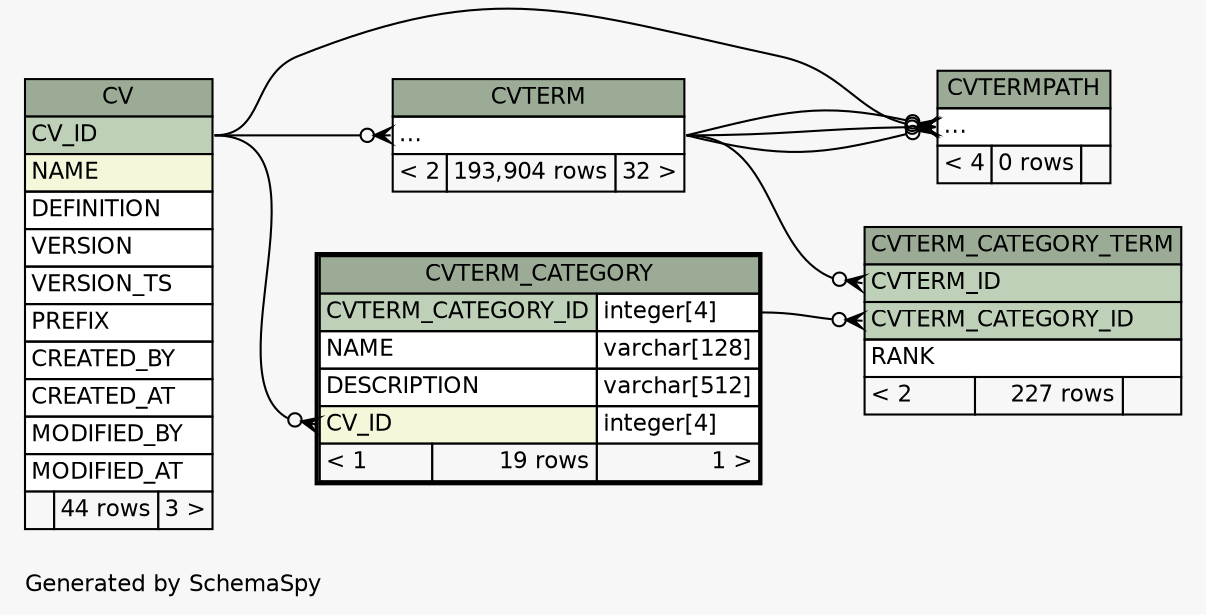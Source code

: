 // dot 2.38.0 on Windows 10 10.0
// SchemaSpy rev Unknown
digraph "twoDegreesRelationshipsDiagram" {
  graph [
    rankdir="RL"
    bgcolor="#f7f7f7"
    label="\nGenerated by SchemaSpy"
    labeljust="l"
    nodesep="0.18"
    ranksep="0.46"
    fontname="Helvetica"
    fontsize="11"
  ];
  node [
    fontname="Helvetica"
    fontsize="11"
    shape="plaintext"
  ];
  edge [
    arrowsize="0.8"
  ];
  "CVTERM":"elipses":w -> "CV":"CV_ID":e [arrowhead=none dir=back arrowtail=crowodot];
  "CVTERM_CATEGORY":"CV_ID":w -> "CV":"CV_ID":e [arrowhead=none dir=back arrowtail=crowodot];
  "CVTERM_CATEGORY_TERM":"CVTERM_CATEGORY_ID":w -> "CVTERM_CATEGORY":"CVTERM_CATEGORY_ID.type":e [arrowhead=none dir=back arrowtail=crowodot];
  "CVTERM_CATEGORY_TERM":"CVTERM_ID":w -> "CVTERM":"elipses":e [arrowhead=none dir=back arrowtail=crowodot];
  "CVTERMPATH":"elipses":w -> "CV":"CV_ID":e [arrowhead=none dir=back arrowtail=crowodot];
  "CVTERMPATH":"elipses":w -> "CVTERM":"elipses":e [arrowhead=none dir=back arrowtail=crowodot];
  "CVTERMPATH":"elipses":w -> "CVTERM":"elipses":e [arrowhead=none dir=back arrowtail=crowodot];
  "CVTERMPATH":"elipses":w -> "CVTERM":"elipses":e [arrowhead=none dir=back arrowtail=crowodot];
  "CV" [
    label=<
    <TABLE BORDER="0" CELLBORDER="1" CELLSPACING="0" BGCOLOR="#ffffff">
      <TR><TD COLSPAN="3" BGCOLOR="#9bab96" ALIGN="CENTER">CV</TD></TR>
      <TR><TD PORT="CV_ID" COLSPAN="3" BGCOLOR="#bed1b8" ALIGN="LEFT">CV_ID</TD></TR>
      <TR><TD PORT="NAME" COLSPAN="3" BGCOLOR="#f4f7da" ALIGN="LEFT">NAME</TD></TR>
      <TR><TD PORT="DEFINITION" COLSPAN="3" ALIGN="LEFT">DEFINITION</TD></TR>
      <TR><TD PORT="VERSION" COLSPAN="3" ALIGN="LEFT">VERSION</TD></TR>
      <TR><TD PORT="VERSION_TS" COLSPAN="3" ALIGN="LEFT">VERSION_TS</TD></TR>
      <TR><TD PORT="PREFIX" COLSPAN="3" ALIGN="LEFT">PREFIX</TD></TR>
      <TR><TD PORT="CREATED_BY" COLSPAN="3" ALIGN="LEFT">CREATED_BY</TD></TR>
      <TR><TD PORT="CREATED_AT" COLSPAN="3" ALIGN="LEFT">CREATED_AT</TD></TR>
      <TR><TD PORT="MODIFIED_BY" COLSPAN="3" ALIGN="LEFT">MODIFIED_BY</TD></TR>
      <TR><TD PORT="MODIFIED_AT" COLSPAN="3" ALIGN="LEFT">MODIFIED_AT</TD></TR>
      <TR><TD ALIGN="LEFT" BGCOLOR="#f7f7f7">  </TD><TD ALIGN="RIGHT" BGCOLOR="#f7f7f7">44 rows</TD><TD ALIGN="RIGHT" BGCOLOR="#f7f7f7">3 &gt;</TD></TR>
    </TABLE>>
    URL="CV.html"
    tooltip="CV"
  ];
  "CVTERM" [
    label=<
    <TABLE BORDER="0" CELLBORDER="1" CELLSPACING="0" BGCOLOR="#ffffff">
      <TR><TD COLSPAN="3" BGCOLOR="#9bab96" ALIGN="CENTER">CVTERM</TD></TR>
      <TR><TD PORT="elipses" COLSPAN="3" ALIGN="LEFT">...</TD></TR>
      <TR><TD ALIGN="LEFT" BGCOLOR="#f7f7f7">&lt; 2</TD><TD ALIGN="RIGHT" BGCOLOR="#f7f7f7">193,904 rows</TD><TD ALIGN="RIGHT" BGCOLOR="#f7f7f7">32 &gt;</TD></TR>
    </TABLE>>
    URL="CVTERM.html"
    tooltip="CVTERM"
  ];
  "CVTERM_CATEGORY" [
    label=<
    <TABLE BORDER="2" CELLBORDER="1" CELLSPACING="0" BGCOLOR="#ffffff">
      <TR><TD COLSPAN="3" BGCOLOR="#9bab96" ALIGN="CENTER">CVTERM_CATEGORY</TD></TR>
      <TR><TD PORT="CVTERM_CATEGORY_ID" COLSPAN="2" BGCOLOR="#bed1b8" ALIGN="LEFT">CVTERM_CATEGORY_ID</TD><TD PORT="CVTERM_CATEGORY_ID.type" ALIGN="LEFT">integer[4]</TD></TR>
      <TR><TD PORT="NAME" COLSPAN="2" ALIGN="LEFT">NAME</TD><TD PORT="NAME.type" ALIGN="LEFT">varchar[128]</TD></TR>
      <TR><TD PORT="DESCRIPTION" COLSPAN="2" ALIGN="LEFT">DESCRIPTION</TD><TD PORT="DESCRIPTION.type" ALIGN="LEFT">varchar[512]</TD></TR>
      <TR><TD PORT="CV_ID" COLSPAN="2" BGCOLOR="#f4f7da" ALIGN="LEFT">CV_ID</TD><TD PORT="CV_ID.type" ALIGN="LEFT">integer[4]</TD></TR>
      <TR><TD ALIGN="LEFT" BGCOLOR="#f7f7f7">&lt; 1</TD><TD ALIGN="RIGHT" BGCOLOR="#f7f7f7">19 rows</TD><TD ALIGN="RIGHT" BGCOLOR="#f7f7f7">1 &gt;</TD></TR>
    </TABLE>>
    URL="CVTERM_CATEGORY.html"
    tooltip="CVTERM_CATEGORY"
  ];
  "CVTERM_CATEGORY_TERM" [
    label=<
    <TABLE BORDER="0" CELLBORDER="1" CELLSPACING="0" BGCOLOR="#ffffff">
      <TR><TD COLSPAN="3" BGCOLOR="#9bab96" ALIGN="CENTER">CVTERM_CATEGORY_TERM</TD></TR>
      <TR><TD PORT="CVTERM_ID" COLSPAN="3" BGCOLOR="#bed1b8" ALIGN="LEFT">CVTERM_ID</TD></TR>
      <TR><TD PORT="CVTERM_CATEGORY_ID" COLSPAN="3" BGCOLOR="#bed1b8" ALIGN="LEFT">CVTERM_CATEGORY_ID</TD></TR>
      <TR><TD PORT="RANK" COLSPAN="3" ALIGN="LEFT">RANK</TD></TR>
      <TR><TD ALIGN="LEFT" BGCOLOR="#f7f7f7">&lt; 2</TD><TD ALIGN="RIGHT" BGCOLOR="#f7f7f7">227 rows</TD><TD ALIGN="RIGHT" BGCOLOR="#f7f7f7">  </TD></TR>
    </TABLE>>
    URL="CVTERM_CATEGORY_TERM.html"
    tooltip="CVTERM_CATEGORY_TERM"
  ];
  "CVTERMPATH" [
    label=<
    <TABLE BORDER="0" CELLBORDER="1" CELLSPACING="0" BGCOLOR="#ffffff">
      <TR><TD COLSPAN="3" BGCOLOR="#9bab96" ALIGN="CENTER">CVTERMPATH</TD></TR>
      <TR><TD PORT="elipses" COLSPAN="3" ALIGN="LEFT">...</TD></TR>
      <TR><TD ALIGN="LEFT" BGCOLOR="#f7f7f7">&lt; 4</TD><TD ALIGN="RIGHT" BGCOLOR="#f7f7f7">0 rows</TD><TD ALIGN="RIGHT" BGCOLOR="#f7f7f7">  </TD></TR>
    </TABLE>>
    URL="CVTERMPATH.html"
    tooltip="CVTERMPATH"
  ];
}

